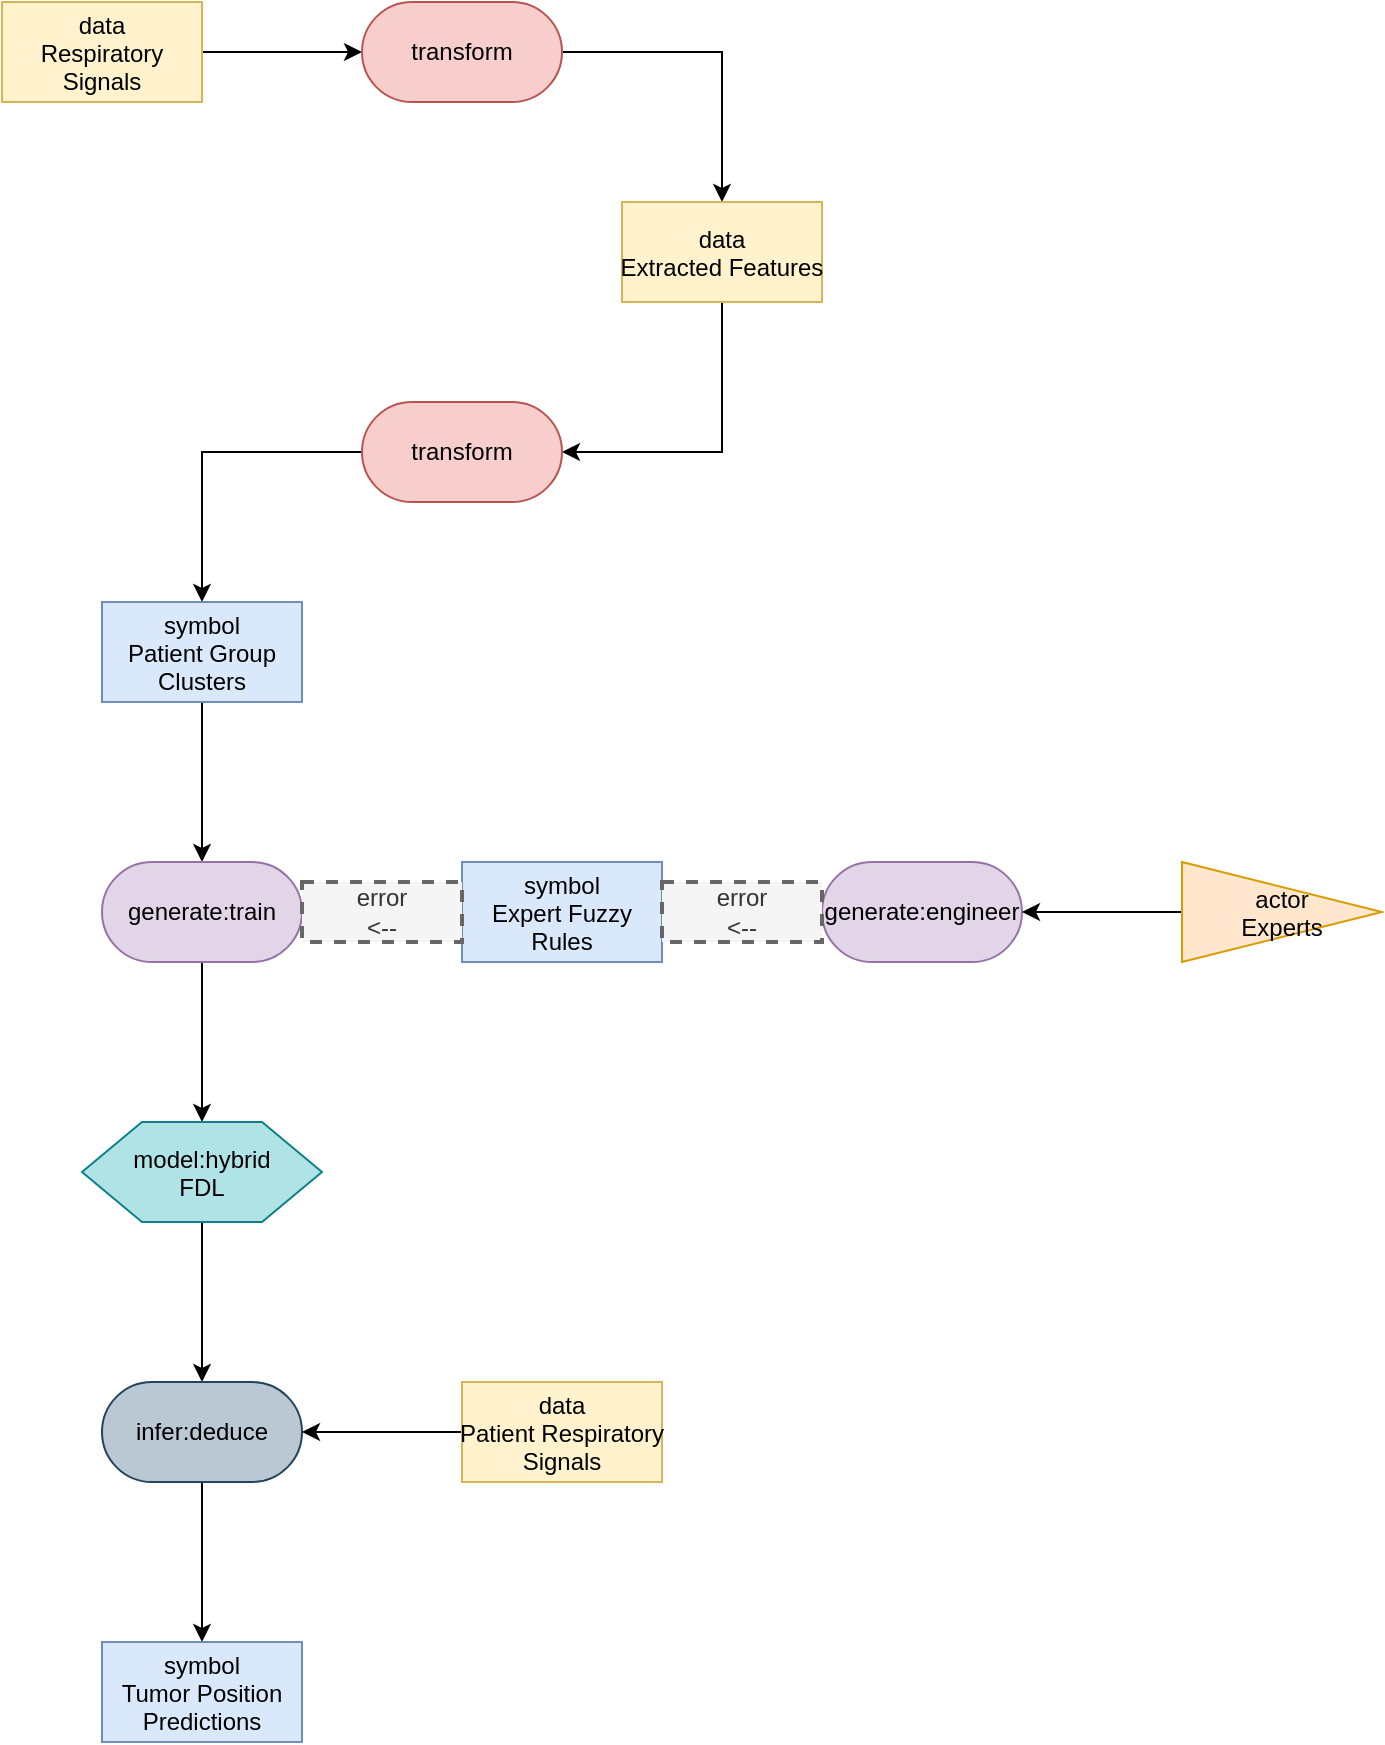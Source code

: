 <mxfile version="27.0.5">
  <diagram name="Page-1" id="P7Q_i6ipysdPem5cXLxQ">
    <mxGraphModel dx="1429" dy="856" grid="1" gridSize="10" guides="1" tooltips="1" connect="1" arrows="1" fold="1" page="1" pageScale="1" pageWidth="3300" pageHeight="4681" math="0" shadow="0">
      <root>
        <mxCell id="0" />
        <mxCell id="1" parent="0" />
        <mxCell id="9VG51xoYR0WrICZdvRi9-3" style="edgeStyle=orthogonalEdgeStyle;rounded=0;orthogonalLoop=1;jettySize=auto;html=1;exitX=1;exitY=0.5;exitDx=0;exitDy=0;entryX=0;entryY=0.5;entryDx=0;entryDy=0;" edge="1" parent="1" source="9VG51xoYR0WrICZdvRi9-1" target="9VG51xoYR0WrICZdvRi9-2">
          <mxGeometry relative="1" as="geometry" />
        </mxCell>
        <mxCell id="9VG51xoYR0WrICZdvRi9-1" value="data&#xa;Respiratory&#xa;Signals" style="rectangle;fillColor=#fff2cc;strokeColor=#d6b656;" name="data" vertex="1" parent="1">
          <mxGeometry x="340" y="230" width="100" height="50" as="geometry" />
        </mxCell>
        <mxCell id="9VG51xoYR0WrICZdvRi9-5" style="edgeStyle=orthogonalEdgeStyle;rounded=0;orthogonalLoop=1;jettySize=auto;html=1;exitX=1;exitY=0.5;exitDx=0;exitDy=0;entryX=0.5;entryY=0;entryDx=0;entryDy=0;" edge="1" parent="1" source="9VG51xoYR0WrICZdvRi9-2" target="9VG51xoYR0WrICZdvRi9-4">
          <mxGeometry relative="1" as="geometry" />
        </mxCell>
        <mxCell id="9VG51xoYR0WrICZdvRi9-2" value="transform" style="rounded=1;whiteSpace=wrap;html=1;arcSize=50;fillColor=#f8cecc;strokeColor=#b85450;" name="transform" vertex="1" parent="1">
          <mxGeometry x="520" y="230" width="100" height="50" as="geometry" />
        </mxCell>
        <mxCell id="9VG51xoYR0WrICZdvRi9-7" style="edgeStyle=orthogonalEdgeStyle;rounded=0;orthogonalLoop=1;jettySize=auto;html=1;exitX=0.5;exitY=1;exitDx=0;exitDy=0;entryX=1;entryY=0.5;entryDx=0;entryDy=0;" edge="1" parent="1" source="9VG51xoYR0WrICZdvRi9-4" target="9VG51xoYR0WrICZdvRi9-6">
          <mxGeometry relative="1" as="geometry" />
        </mxCell>
        <mxCell id="9VG51xoYR0WrICZdvRi9-4" value="data&#xa;Extracted Features" style="rectangle;fillColor=#fff2cc;strokeColor=#d6b656;" name="data" vertex="1" parent="1">
          <mxGeometry x="650" y="330" width="100" height="50" as="geometry" />
        </mxCell>
        <mxCell id="9VG51xoYR0WrICZdvRi9-9" style="edgeStyle=orthogonalEdgeStyle;rounded=0;orthogonalLoop=1;jettySize=auto;html=1;exitX=0;exitY=0.5;exitDx=0;exitDy=0;entryX=0.5;entryY=0;entryDx=0;entryDy=0;" edge="1" parent="1" source="9VG51xoYR0WrICZdvRi9-6" target="9VG51xoYR0WrICZdvRi9-8">
          <mxGeometry relative="1" as="geometry" />
        </mxCell>
        <mxCell id="9VG51xoYR0WrICZdvRi9-6" value="transform" style="rounded=1;whiteSpace=wrap;html=1;arcSize=50;fillColor=#f8cecc;strokeColor=#b85450;" name="transform" vertex="1" parent="1">
          <mxGeometry x="520" y="430" width="100" height="50" as="geometry" />
        </mxCell>
        <mxCell id="9VG51xoYR0WrICZdvRi9-11" style="edgeStyle=orthogonalEdgeStyle;rounded=0;orthogonalLoop=1;jettySize=auto;html=1;exitX=0.5;exitY=1;exitDx=0;exitDy=0;entryX=0.5;entryY=0;entryDx=0;entryDy=0;" edge="1" parent="1" source="9VG51xoYR0WrICZdvRi9-8" target="9VG51xoYR0WrICZdvRi9-10">
          <mxGeometry relative="1" as="geometry" />
        </mxCell>
        <mxCell id="9VG51xoYR0WrICZdvRi9-8" value="symbol&#xa;Patient Group&#xa;Clusters" style="rectangle;fillColor=#dae8fc;strokeColor=#6c8ebf;" name="symbol" vertex="1" parent="1">
          <mxGeometry x="390" y="530" width="100" height="50" as="geometry" />
        </mxCell>
        <mxCell id="9VG51xoYR0WrICZdvRi9-21" style="edgeStyle=orthogonalEdgeStyle;rounded=0;orthogonalLoop=1;jettySize=auto;html=1;exitX=0.5;exitY=1;exitDx=0;exitDy=0;entryX=0.5;entryY=0;entryDx=0;entryDy=0;" edge="1" parent="1" source="9VG51xoYR0WrICZdvRi9-10" target="9VG51xoYR0WrICZdvRi9-20">
          <mxGeometry relative="1" as="geometry" />
        </mxCell>
        <mxCell id="9VG51xoYR0WrICZdvRi9-10" value="generate:train" style="rounded=1;whiteSpace=wrap;html=1;arcSize=50;fillColor=#e1d5e7;strokeColor=#9673a6;" name="generate:train" vertex="1" parent="1">
          <mxGeometry x="390" y="660" width="100" height="50" as="geometry" />
        </mxCell>
        <mxCell id="9VG51xoYR0WrICZdvRi9-12" value="symbol&#xa;Expert Fuzzy&#xa;Rules" style="rectangle;fillColor=#dae8fc;strokeColor=#6c8ebf;" name="symbol" vertex="1" parent="1">
          <mxGeometry x="570" y="660" width="100" height="50" as="geometry" />
        </mxCell>
        <mxCell id="9VG51xoYR0WrICZdvRi9-14" value="&lt;div&gt;error&lt;/div&gt;&lt;div&gt;&amp;lt;--&lt;/div&gt;" style="text;html=1;align=center;verticalAlign=middle;whiteSpace=wrap;rounded=0;dashed=1;fillColor=#f5f5f5;fontColor=#333333;strokeColor=#666666;strokeWidth=2;" name="text" vertex="1" parent="1">
          <mxGeometry x="490" y="670" width="80" height="30" as="geometry" />
        </mxCell>
        <mxCell id="9VG51xoYR0WrICZdvRi9-15" value="generate:engineer" style="rounded=1;whiteSpace=wrap;html=1;arcSize=50;fillColor=#e1d5e7;strokeColor=#9673a6;" name="generate:engineer" vertex="1" parent="1">
          <mxGeometry x="750" y="660" width="100" height="50" as="geometry" />
        </mxCell>
        <mxCell id="9VG51xoYR0WrICZdvRi9-17" value="&lt;div&gt;error&lt;/div&gt;&lt;div&gt;&amp;lt;--&lt;/div&gt;" style="text;html=1;align=center;verticalAlign=middle;whiteSpace=wrap;rounded=0;dashed=1;fillColor=#f5f5f5;fontColor=#333333;strokeColor=#666666;strokeWidth=2;" name="text" vertex="1" parent="1">
          <mxGeometry x="670" y="670" width="80" height="30" as="geometry" />
        </mxCell>
        <mxCell id="9VG51xoYR0WrICZdvRi9-19" style="edgeStyle=orthogonalEdgeStyle;rounded=0;orthogonalLoop=1;jettySize=auto;html=1;entryX=1;entryY=0.5;entryDx=0;entryDy=0;" edge="1" parent="1" source="9VG51xoYR0WrICZdvRi9-18" target="9VG51xoYR0WrICZdvRi9-15">
          <mxGeometry relative="1" as="geometry" />
        </mxCell>
        <mxCell id="9VG51xoYR0WrICZdvRi9-18" value="actor&#xa;Experts" style="triangle;fillColor=#ffe6cc;strokeColor=#d79b00;" name="actor" vertex="1" parent="1">
          <mxGeometry x="930" y="660" width="100" height="50" as="geometry" />
        </mxCell>
        <mxCell id="9VG51xoYR0WrICZdvRi9-23" style="edgeStyle=orthogonalEdgeStyle;rounded=0;orthogonalLoop=1;jettySize=auto;html=1;exitX=0.5;exitY=1;exitDx=0;exitDy=0;entryX=0.5;entryY=0;entryDx=0;entryDy=0;" edge="1" parent="1" source="9VG51xoYR0WrICZdvRi9-20" target="9VG51xoYR0WrICZdvRi9-22">
          <mxGeometry relative="1" as="geometry" />
        </mxCell>
        <mxCell id="9VG51xoYR0WrICZdvRi9-20" value="model:hybrid&#xa;FDL" style="shape=hexagon;perimeter=hexagonPerimeter2;fillColor=#b0e3e6;strokeColor=#0e8088;" name="model" vertex="1" parent="1">
          <mxGeometry x="380" y="790" width="120" height="50" as="geometry" />
        </mxCell>
        <mxCell id="9VG51xoYR0WrICZdvRi9-27" style="edgeStyle=orthogonalEdgeStyle;rounded=0;orthogonalLoop=1;jettySize=auto;html=1;entryX=0.5;entryY=0;entryDx=0;entryDy=0;" edge="1" parent="1" source="9VG51xoYR0WrICZdvRi9-22" target="9VG51xoYR0WrICZdvRi9-26">
          <mxGeometry relative="1" as="geometry" />
        </mxCell>
        <mxCell id="9VG51xoYR0WrICZdvRi9-22" value="infer:deduce" style="rounded=1;whiteSpace=wrap;html=1;arcSize=50;fillColor=#bac8d3;strokeColor=#23445d;" name="infer:deduce" vertex="1" parent="1">
          <mxGeometry x="390" y="920" width="100" height="50" as="geometry" />
        </mxCell>
        <mxCell id="9VG51xoYR0WrICZdvRi9-25" style="edgeStyle=orthogonalEdgeStyle;rounded=0;orthogonalLoop=1;jettySize=auto;html=1;exitX=0;exitY=0.5;exitDx=0;exitDy=0;entryX=1;entryY=0.5;entryDx=0;entryDy=0;" edge="1" parent="1" source="9VG51xoYR0WrICZdvRi9-24" target="9VG51xoYR0WrICZdvRi9-22">
          <mxGeometry relative="1" as="geometry" />
        </mxCell>
        <mxCell id="9VG51xoYR0WrICZdvRi9-24" value="data&#xa;Patient Respiratory&#xa;Signals" style="rectangle;fillColor=#fff2cc;strokeColor=#d6b656;" name="data" vertex="1" parent="1">
          <mxGeometry x="570" y="920" width="100" height="50" as="geometry" />
        </mxCell>
        <mxCell id="9VG51xoYR0WrICZdvRi9-26" value="symbol&#xa;Tumor Position&#xa;Predictions" style="rectangle;fillColor=#dae8fc;strokeColor=#6c8ebf;" name="symbol" vertex="1" parent="1">
          <mxGeometry x="390" y="1050" width="100" height="50" as="geometry" />
        </mxCell>
      </root>
    </mxGraphModel>
  </diagram>
</mxfile>
